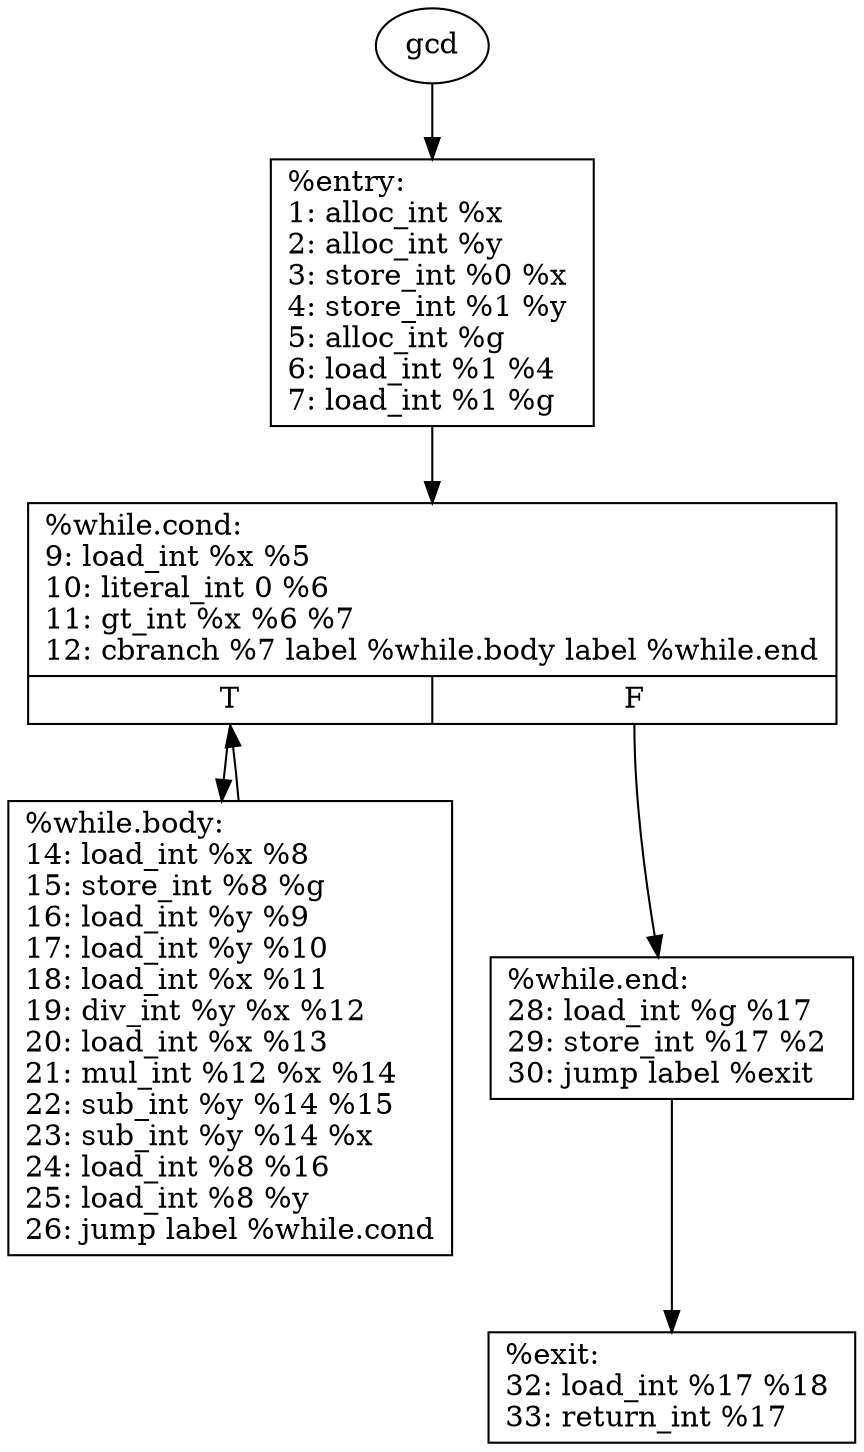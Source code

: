 digraph g {
	node [shape=record]
	gcd [shape=ellipse]
	gcd -> "%entry"
	"%entry" [label="{%entry:\l	1:   alloc_int %x \l	2:   alloc_int %y \l	3:   store_int %0 %x \l	4:   store_int %1 %y \l	5:   alloc_int %g \l	6:   load_int %1 %4 \l	7:   load_int %1 %g \l	}"]
	"%entry" -> "%while.cond"
	"%while.cond" [label="{%while.cond:\l	9:   load_int %x %5 \l	10:   literal_int 0 %6 \l	11:   gt_int %x %6 %7 \l	12:   cbranch %7 label %while.body label %while.end\l	|{<f0>T|<f1>F}}"]
	"%while.cond":f0 -> "%while.body"
	"%while.cond":f1 -> "%while.end"
	"%while.body" [label="{%while.body:\l	14:   load_int %x %8 \l	15:   store_int %8 %g \l	16:   load_int %y %9 \l	17:   load_int %y %10 \l	18:   load_int %x %11 \l	19:   div_int %y %x %12 \l	20:   load_int %x %13 \l	21:   mul_int %12 %x %14 \l	22:   sub_int %y %14 %15 \l	23:   sub_int %y %14 %x \l	24:   load_int %8 %16 \l	25:   load_int %8 %y \l	26:   jump label %while.cond\l	}"]
	"%while.body" -> "%while.cond"
	"%while.end" [label="{%while.end:\l	28:   load_int %g %17 \l	29:   store_int %17 %2 \l	30:   jump label %exit\l	}"]
	"%while.end" -> "%exit"
	"%exit" [label="{%exit:\l	32:   load_int %17 %18 \l	33:   return_int %17\l	}"]
}
